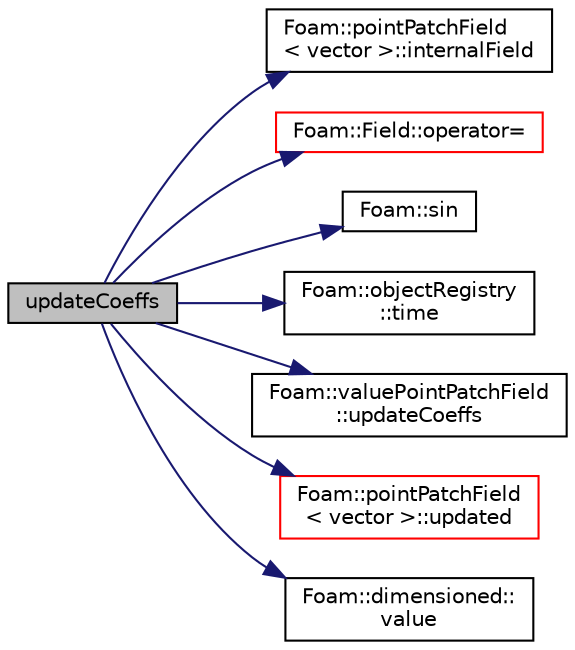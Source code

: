 digraph "updateCoeffs"
{
  bgcolor="transparent";
  edge [fontname="Helvetica",fontsize="10",labelfontname="Helvetica",labelfontsize="10"];
  node [fontname="Helvetica",fontsize="10",shape=record];
  rankdir="LR";
  Node1 [label="updateCoeffs",height=0.2,width=0.4,color="black", fillcolor="grey75", style="filled", fontcolor="black"];
  Node1 -> Node2 [color="midnightblue",fontsize="10",style="solid",fontname="Helvetica"];
  Node2 [label="Foam::pointPatchField\l\< vector \>::internalField",height=0.2,width=0.4,color="black",URL="$a01932.html#a3557597c9f260f3d137006494b026759",tooltip="Return dimensioned internal field reference. "];
  Node1 -> Node3 [color="midnightblue",fontsize="10",style="solid",fontname="Helvetica"];
  Node3 [label="Foam::Field::operator=",height=0.2,width=0.4,color="red",URL="$a00765.html#a4356fadebc9e59fb8189733d26c75605"];
  Node1 -> Node4 [color="midnightblue",fontsize="10",style="solid",fontname="Helvetica"];
  Node4 [label="Foam::sin",height=0.2,width=0.4,color="black",URL="$a10974.html#a4517d680df5510934705011b30dcefa6"];
  Node1 -> Node5 [color="midnightblue",fontsize="10",style="solid",fontname="Helvetica"];
  Node5 [label="Foam::objectRegistry\l::time",height=0.2,width=0.4,color="black",URL="$a01727.html#a48fcf6de2789aff6b430b5fc1a05693f",tooltip="Return time. "];
  Node1 -> Node6 [color="midnightblue",fontsize="10",style="solid",fontname="Helvetica"];
  Node6 [label="Foam::valuePointPatchField\l::updateCoeffs",height=0.2,width=0.4,color="black",URL="$a02877.html#a7e24eafac629d3733181cd942d4c902f",tooltip="Update the coefficients associated with the patch field. "];
  Node1 -> Node7 [color="midnightblue",fontsize="10",style="solid",fontname="Helvetica"];
  Node7 [label="Foam::pointPatchField\l\< vector \>::updated",height=0.2,width=0.4,color="red",URL="$a01932.html#a087516fc8e0613b0bf49ac8fc4b30fff",tooltip="Return true if the boundary condition has already been updated. "];
  Node1 -> Node8 [color="midnightblue",fontsize="10",style="solid",fontname="Helvetica"];
  Node8 [label="Foam::dimensioned::\lvalue",height=0.2,width=0.4,color="black",URL="$a00538.html#a080d3824651cfcf52f72acceec615aaa",tooltip="Return const reference to value. "];
}
